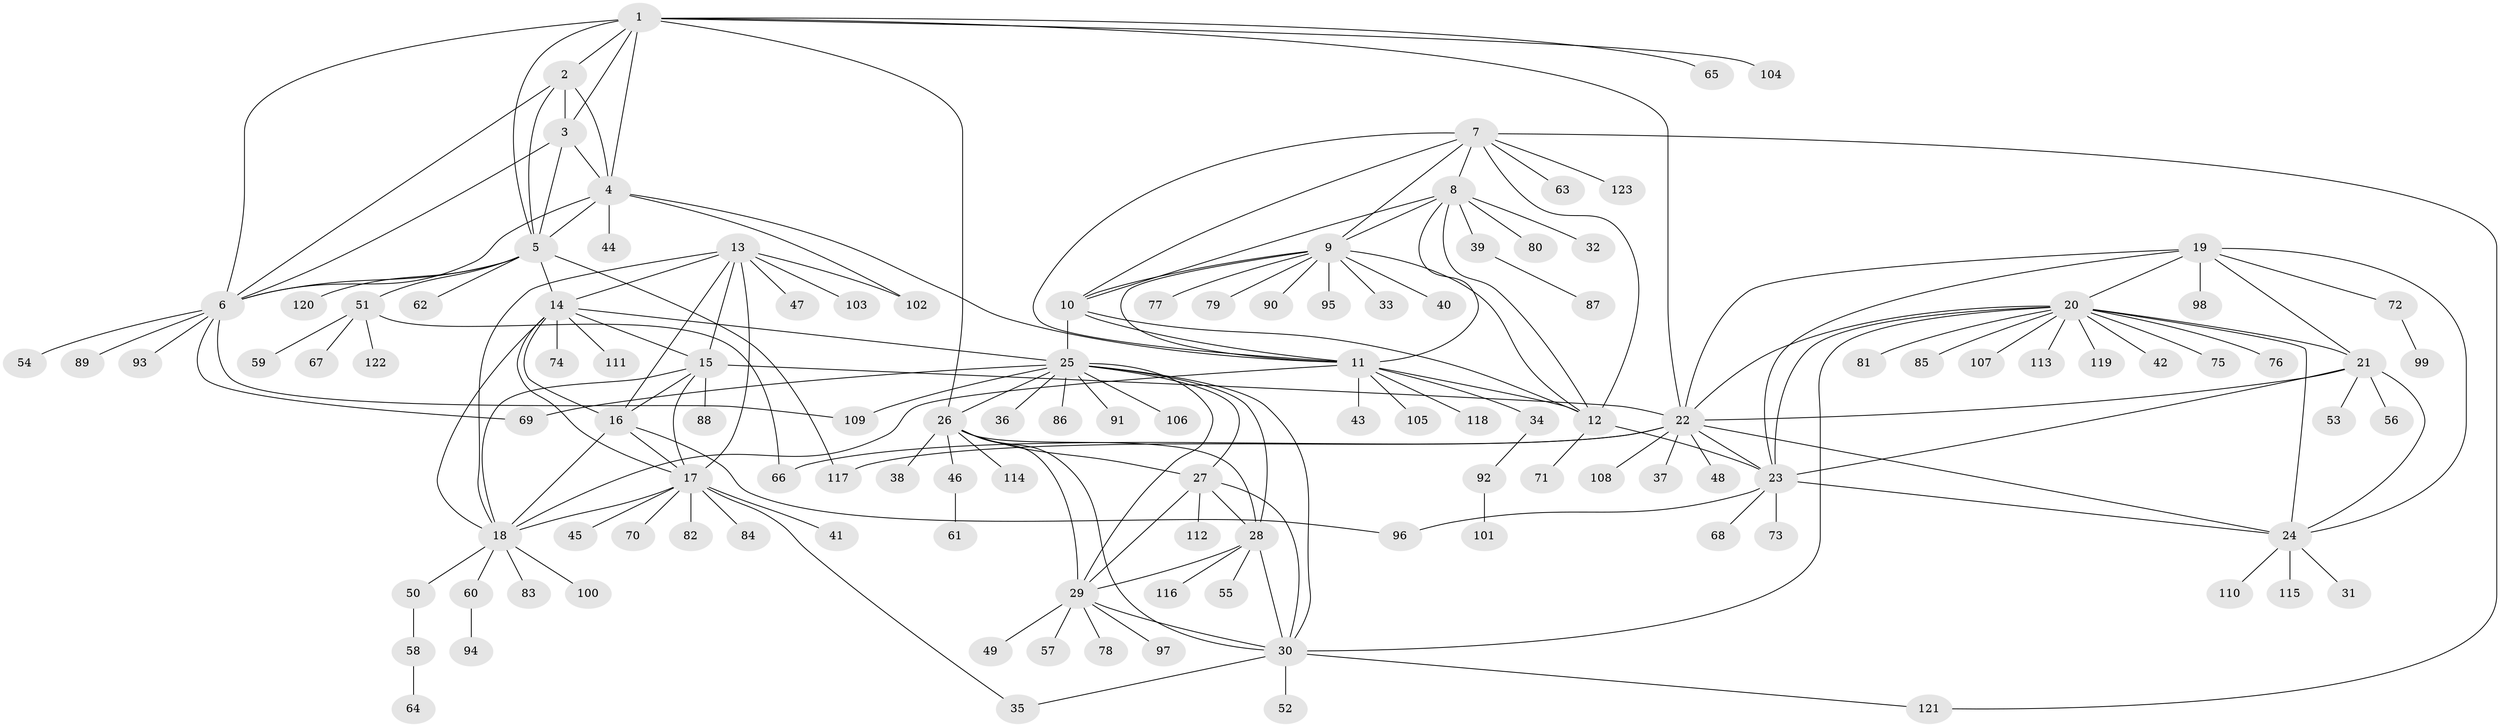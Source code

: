 // Generated by graph-tools (version 1.1) at 2025/02/03/09/25 03:02:37]
// undirected, 123 vertices, 186 edges
graph export_dot {
graph [start="1"]
  node [color=gray90,style=filled];
  1;
  2;
  3;
  4;
  5;
  6;
  7;
  8;
  9;
  10;
  11;
  12;
  13;
  14;
  15;
  16;
  17;
  18;
  19;
  20;
  21;
  22;
  23;
  24;
  25;
  26;
  27;
  28;
  29;
  30;
  31;
  32;
  33;
  34;
  35;
  36;
  37;
  38;
  39;
  40;
  41;
  42;
  43;
  44;
  45;
  46;
  47;
  48;
  49;
  50;
  51;
  52;
  53;
  54;
  55;
  56;
  57;
  58;
  59;
  60;
  61;
  62;
  63;
  64;
  65;
  66;
  67;
  68;
  69;
  70;
  71;
  72;
  73;
  74;
  75;
  76;
  77;
  78;
  79;
  80;
  81;
  82;
  83;
  84;
  85;
  86;
  87;
  88;
  89;
  90;
  91;
  92;
  93;
  94;
  95;
  96;
  97;
  98;
  99;
  100;
  101;
  102;
  103;
  104;
  105;
  106;
  107;
  108;
  109;
  110;
  111;
  112;
  113;
  114;
  115;
  116;
  117;
  118;
  119;
  120;
  121;
  122;
  123;
  1 -- 2;
  1 -- 3;
  1 -- 4;
  1 -- 5;
  1 -- 6;
  1 -- 22;
  1 -- 26;
  1 -- 65;
  1 -- 104;
  2 -- 3;
  2 -- 4;
  2 -- 5;
  2 -- 6;
  3 -- 4;
  3 -- 5;
  3 -- 6;
  4 -- 5;
  4 -- 6;
  4 -- 11;
  4 -- 44;
  4 -- 102;
  5 -- 6;
  5 -- 14;
  5 -- 51;
  5 -- 62;
  5 -- 117;
  5 -- 120;
  6 -- 54;
  6 -- 69;
  6 -- 89;
  6 -- 93;
  6 -- 109;
  7 -- 8;
  7 -- 9;
  7 -- 10;
  7 -- 11;
  7 -- 12;
  7 -- 63;
  7 -- 121;
  7 -- 123;
  8 -- 9;
  8 -- 10;
  8 -- 11;
  8 -- 12;
  8 -- 32;
  8 -- 39;
  8 -- 80;
  9 -- 10;
  9 -- 11;
  9 -- 12;
  9 -- 33;
  9 -- 40;
  9 -- 77;
  9 -- 79;
  9 -- 90;
  9 -- 95;
  10 -- 11;
  10 -- 12;
  10 -- 25;
  11 -- 12;
  11 -- 18;
  11 -- 34;
  11 -- 43;
  11 -- 105;
  11 -- 118;
  12 -- 23;
  12 -- 71;
  13 -- 14;
  13 -- 15;
  13 -- 16;
  13 -- 17;
  13 -- 18;
  13 -- 47;
  13 -- 102;
  13 -- 103;
  14 -- 15;
  14 -- 16;
  14 -- 17;
  14 -- 18;
  14 -- 25;
  14 -- 74;
  14 -- 111;
  15 -- 16;
  15 -- 17;
  15 -- 18;
  15 -- 22;
  15 -- 88;
  16 -- 17;
  16 -- 18;
  16 -- 96;
  17 -- 18;
  17 -- 35;
  17 -- 41;
  17 -- 45;
  17 -- 70;
  17 -- 82;
  17 -- 84;
  18 -- 50;
  18 -- 60;
  18 -- 83;
  18 -- 100;
  19 -- 20;
  19 -- 21;
  19 -- 22;
  19 -- 23;
  19 -- 24;
  19 -- 72;
  19 -- 98;
  20 -- 21;
  20 -- 22;
  20 -- 23;
  20 -- 24;
  20 -- 30;
  20 -- 42;
  20 -- 75;
  20 -- 76;
  20 -- 81;
  20 -- 85;
  20 -- 107;
  20 -- 113;
  20 -- 119;
  21 -- 22;
  21 -- 23;
  21 -- 24;
  21 -- 53;
  21 -- 56;
  22 -- 23;
  22 -- 24;
  22 -- 37;
  22 -- 48;
  22 -- 66;
  22 -- 108;
  22 -- 117;
  23 -- 24;
  23 -- 68;
  23 -- 73;
  23 -- 96;
  24 -- 31;
  24 -- 110;
  24 -- 115;
  25 -- 26;
  25 -- 27;
  25 -- 28;
  25 -- 29;
  25 -- 30;
  25 -- 36;
  25 -- 69;
  25 -- 86;
  25 -- 91;
  25 -- 106;
  25 -- 109;
  26 -- 27;
  26 -- 28;
  26 -- 29;
  26 -- 30;
  26 -- 38;
  26 -- 46;
  26 -- 114;
  27 -- 28;
  27 -- 29;
  27 -- 30;
  27 -- 112;
  28 -- 29;
  28 -- 30;
  28 -- 55;
  28 -- 116;
  29 -- 30;
  29 -- 49;
  29 -- 57;
  29 -- 78;
  29 -- 97;
  30 -- 35;
  30 -- 52;
  30 -- 121;
  34 -- 92;
  39 -- 87;
  46 -- 61;
  50 -- 58;
  51 -- 59;
  51 -- 66;
  51 -- 67;
  51 -- 122;
  58 -- 64;
  60 -- 94;
  72 -- 99;
  92 -- 101;
}
